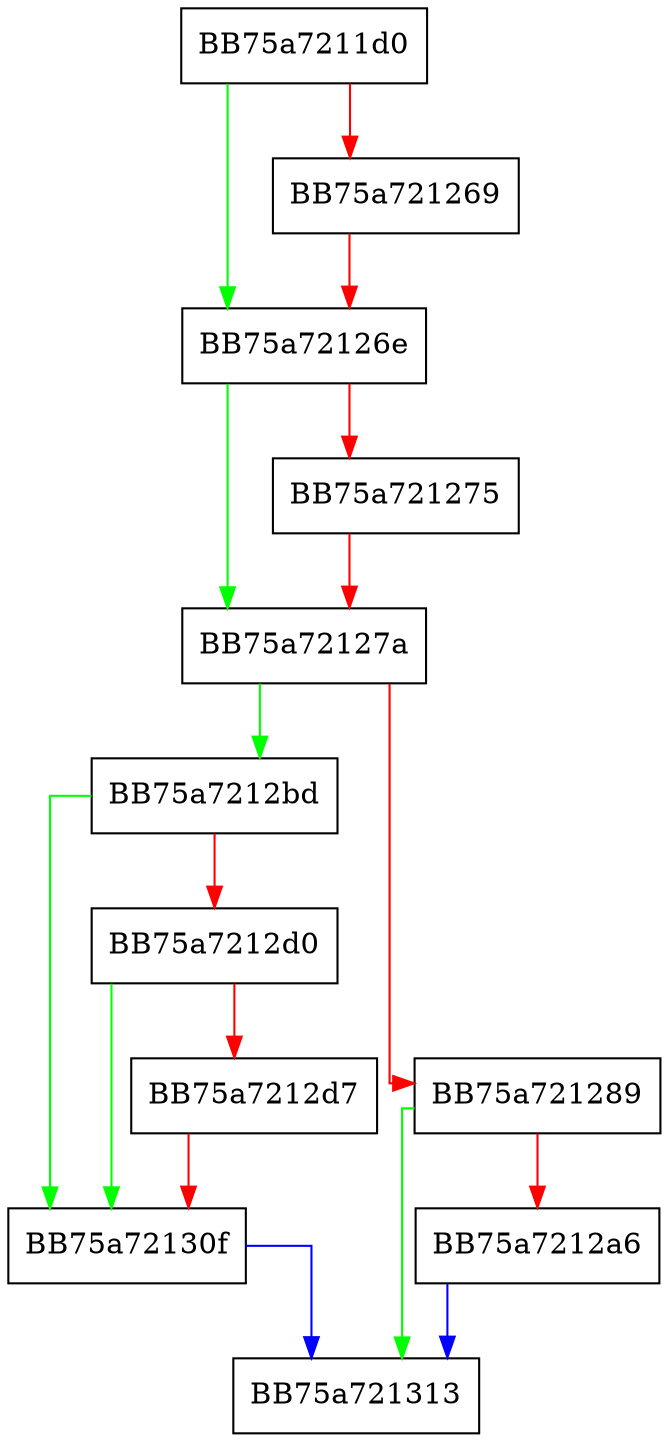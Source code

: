 digraph PEUnpackCallbackContext {
  node [shape="box"];
  graph [splines=ortho];
  BB75a7211d0 -> BB75a72126e [color="green"];
  BB75a7211d0 -> BB75a721269 [color="red"];
  BB75a721269 -> BB75a72126e [color="red"];
  BB75a72126e -> BB75a72127a [color="green"];
  BB75a72126e -> BB75a721275 [color="red"];
  BB75a721275 -> BB75a72127a [color="red"];
  BB75a72127a -> BB75a7212bd [color="green"];
  BB75a72127a -> BB75a721289 [color="red"];
  BB75a721289 -> BB75a721313 [color="green"];
  BB75a721289 -> BB75a7212a6 [color="red"];
  BB75a7212a6 -> BB75a721313 [color="blue"];
  BB75a7212bd -> BB75a72130f [color="green"];
  BB75a7212bd -> BB75a7212d0 [color="red"];
  BB75a7212d0 -> BB75a72130f [color="green"];
  BB75a7212d0 -> BB75a7212d7 [color="red"];
  BB75a7212d7 -> BB75a72130f [color="red"];
  BB75a72130f -> BB75a721313 [color="blue"];
}